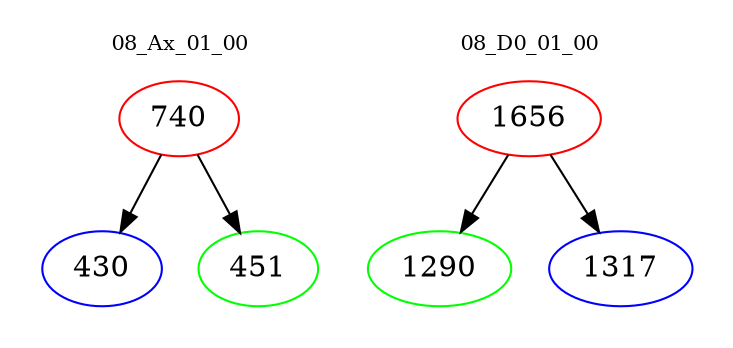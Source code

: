 digraph{
subgraph cluster_0 {
color = white
label = "08_Ax_01_00";
fontsize=10;
T0_740 [label="740", color="red"]
T0_740 -> T0_430 [color="black"]
T0_430 [label="430", color="blue"]
T0_740 -> T0_451 [color="black"]
T0_451 [label="451", color="green"]
}
subgraph cluster_1 {
color = white
label = "08_D0_01_00";
fontsize=10;
T1_1656 [label="1656", color="red"]
T1_1656 -> T1_1290 [color="black"]
T1_1290 [label="1290", color="green"]
T1_1656 -> T1_1317 [color="black"]
T1_1317 [label="1317", color="blue"]
}
}
